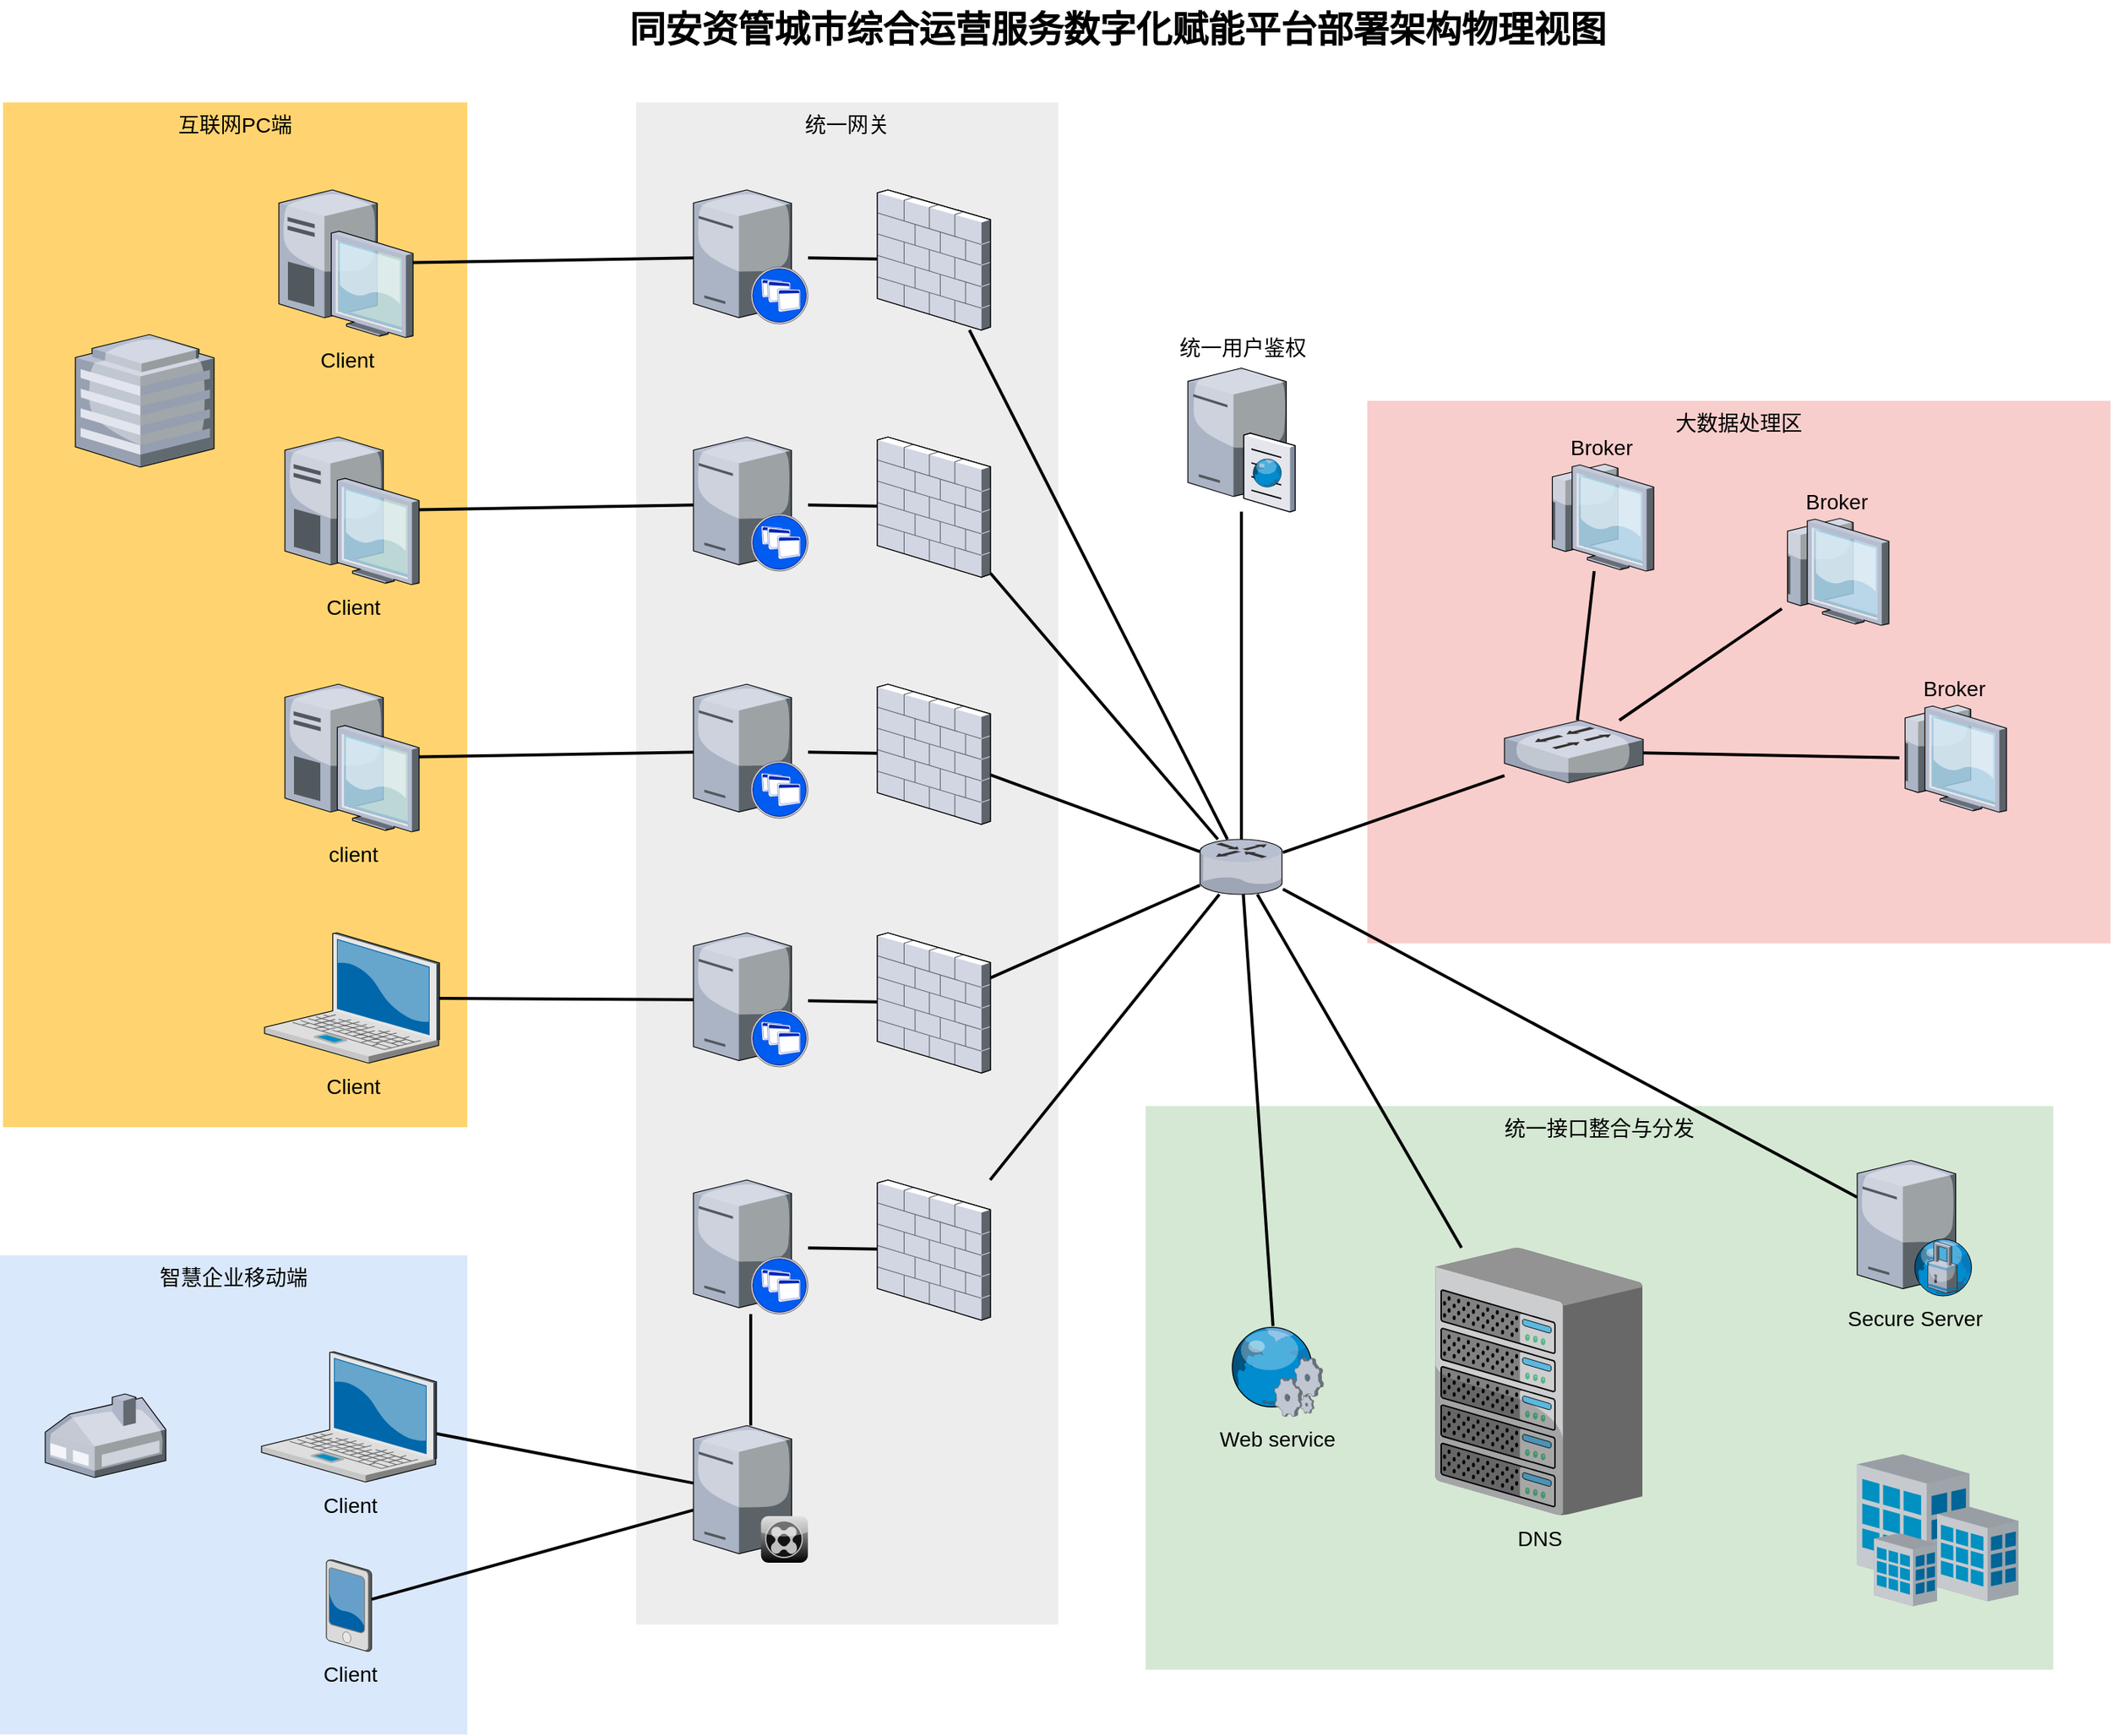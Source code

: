 <mxfile version="14.5.8" type="github">
  <diagram name="Page-1" id="e3a06f82-3646-2815-327d-82caf3d4e204">
    <mxGraphModel dx="813" dy="576" grid="1" gridSize="10" guides="1" tooltips="1" connect="1" arrows="1" fold="1" page="1" pageScale="1.5" pageWidth="1169" pageHeight="826" background="none" math="0" shadow="0">
      <root>
        <mxCell id="0" style=";html=1;" />
        <mxCell id="1" style=";html=1;" parent="0" />
        <mxCell id="6a7d8f32e03d9370-61" value="大数据处理区" style="whiteSpace=wrap;html=1;fillColor=#f8cecc;fontSize=14;strokeColor=none;verticalAlign=top;" parent="1" vertex="1">
          <mxGeometry x="1084" y="296" width="493" height="360" as="geometry" />
        </mxCell>
        <mxCell id="6a7d8f32e03d9370-60" value="统一接口整合与分发" style="whiteSpace=wrap;html=1;fillColor=#d5e8d4;fontSize=14;strokeColor=none;verticalAlign=top;" parent="1" vertex="1">
          <mxGeometry x="937" y="764" width="602" height="374" as="geometry" />
        </mxCell>
        <mxCell id="6a7d8f32e03d9370-59" value="统一网关" style="whiteSpace=wrap;html=1;fillColor=#EDEDED;fontSize=14;strokeColor=none;verticalAlign=top;" parent="1" vertex="1">
          <mxGeometry x="599" y="98" width="280" height="1010" as="geometry" />
        </mxCell>
        <mxCell id="6a7d8f32e03d9370-58" value="智慧企业移动端" style="whiteSpace=wrap;html=1;fillColor=#dae8fc;fontSize=14;strokeColor=none;verticalAlign=top;" parent="1" vertex="1">
          <mxGeometry x="177" y="863" width="310" height="318" as="geometry" />
        </mxCell>
        <mxCell id="6a7d8f32e03d9370-57" value="互联网PC端" style="whiteSpace=wrap;html=1;fillColor=#FFD470;gradientColor=none;fontSize=14;strokeColor=none;verticalAlign=top;" parent="1" vertex="1">
          <mxGeometry x="179" y="98" width="308" height="680" as="geometry" />
        </mxCell>
        <mxCell id="6a7d8f32e03d9370-36" style="edgeStyle=none;rounded=0;html=1;startSize=10;endSize=10;jettySize=auto;orthogonalLoop=1;fontSize=14;endArrow=none;endFill=0;strokeWidth=2;" parent="1" source="6a7d8f32e03d9370-1" target="6a7d8f32e03d9370-14" edge="1">
          <mxGeometry relative="1" as="geometry" />
        </mxCell>
        <mxCell id="6a7d8f32e03d9370-1" value="Client" style="verticalLabelPosition=bottom;aspect=fixed;html=1;verticalAlign=top;strokeColor=none;shape=mxgraph.citrix.laptop_2;fillColor=#66B2FF;gradientColor=#0066CC;fontSize=14;" parent="1" vertex="1">
          <mxGeometry x="350.5" y="927" width="116" height="86.5" as="geometry" />
        </mxCell>
        <mxCell id="6a7d8f32e03d9370-35" style="edgeStyle=none;rounded=0;html=1;startSize=10;endSize=10;jettySize=auto;orthogonalLoop=1;fontSize=14;endArrow=none;endFill=0;strokeWidth=2;" parent="1" source="6a7d8f32e03d9370-2" target="6a7d8f32e03d9370-9" edge="1">
          <mxGeometry relative="1" as="geometry" />
        </mxCell>
        <mxCell id="6a7d8f32e03d9370-2" value="Client" style="verticalLabelPosition=bottom;aspect=fixed;html=1;verticalAlign=top;strokeColor=none;shape=mxgraph.citrix.laptop_2;fillColor=#66B2FF;gradientColor=#0066CC;fontSize=14;" parent="1" vertex="1">
          <mxGeometry x="352.5" y="649" width="116" height="86.5" as="geometry" />
        </mxCell>
        <mxCell id="6a7d8f32e03d9370-34" style="edgeStyle=none;rounded=0;html=1;startSize=10;endSize=10;jettySize=auto;orthogonalLoop=1;fontSize=14;endArrow=none;endFill=0;strokeWidth=2;" parent="1" source="6a7d8f32e03d9370-3" target="6a7d8f32e03d9370-10" edge="1">
          <mxGeometry relative="1" as="geometry" />
        </mxCell>
        <mxCell id="6a7d8f32e03d9370-3" value="client" style="verticalLabelPosition=bottom;aspect=fixed;html=1;verticalAlign=top;strokeColor=none;shape=mxgraph.citrix.desktop;fillColor=#66B2FF;gradientColor=#0066CC;fontSize=14;" parent="1" vertex="1">
          <mxGeometry x="366.0" y="484.0" width="89" height="98" as="geometry" />
        </mxCell>
        <mxCell id="6a7d8f32e03d9370-33" style="edgeStyle=none;rounded=0;html=1;startSize=10;endSize=10;jettySize=auto;orthogonalLoop=1;fontSize=14;endArrow=none;endFill=0;strokeWidth=2;" parent="1" source="6a7d8f32e03d9370-4" target="6a7d8f32e03d9370-11" edge="1">
          <mxGeometry relative="1" as="geometry" />
        </mxCell>
        <mxCell id="6a7d8f32e03d9370-4" value="Client" style="verticalLabelPosition=bottom;aspect=fixed;html=1;verticalAlign=top;strokeColor=none;shape=mxgraph.citrix.desktop;fillColor=#66B2FF;gradientColor=#0066CC;fontSize=14;" parent="1" vertex="1">
          <mxGeometry x="366.0" y="320.0" width="89" height="98" as="geometry" />
        </mxCell>
        <mxCell id="6a7d8f32e03d9370-32" style="edgeStyle=none;rounded=0;html=1;startSize=10;endSize=10;jettySize=auto;orthogonalLoop=1;fontSize=14;endArrow=none;endFill=0;strokeWidth=2;" parent="1" source="6a7d8f32e03d9370-5" target="6a7d8f32e03d9370-12" edge="1">
          <mxGeometry relative="1" as="geometry" />
        </mxCell>
        <mxCell id="6a7d8f32e03d9370-5" value="Client" style="verticalLabelPosition=bottom;aspect=fixed;html=1;verticalAlign=top;strokeColor=none;shape=mxgraph.citrix.desktop;fillColor=#66B2FF;gradientColor=#0066CC;fontSize=14;" parent="1" vertex="1">
          <mxGeometry x="362.0" y="156.0" width="89" height="98" as="geometry" />
        </mxCell>
        <mxCell id="6a7d8f32e03d9370-37" style="edgeStyle=none;rounded=0;html=1;startSize=10;endSize=10;jettySize=auto;orthogonalLoop=1;fontSize=14;endArrow=none;endFill=0;strokeWidth=2;" parent="1" source="6a7d8f32e03d9370-6" target="6a7d8f32e03d9370-14" edge="1">
          <mxGeometry relative="1" as="geometry" />
        </mxCell>
        <mxCell id="6a7d8f32e03d9370-6" value="Client" style="verticalLabelPosition=bottom;aspect=fixed;html=1;verticalAlign=top;strokeColor=none;shape=mxgraph.citrix.pda;fillColor=#66B2FF;gradientColor=#0066CC;fontSize=14;" parent="1" vertex="1">
          <mxGeometry x="393.5" y="1065" width="30" height="61" as="geometry" />
        </mxCell>
        <mxCell id="6a7d8f32e03d9370-39" style="edgeStyle=none;rounded=0;html=1;startSize=10;endSize=10;jettySize=auto;orthogonalLoop=1;fontSize=14;endArrow=none;endFill=0;strokeWidth=2;" parent="1" source="6a7d8f32e03d9370-8" target="6a7d8f32e03d9370-21" edge="1">
          <mxGeometry relative="1" as="geometry">
            <mxPoint x="737" y="846" as="targetPoint" />
          </mxGeometry>
        </mxCell>
        <mxCell id="6a7d8f32e03d9370-8" value="" style="verticalLabelPosition=bottom;aspect=fixed;html=1;verticalAlign=top;strokeColor=none;shape=mxgraph.citrix.xenapp_server;fillColor=#66B2FF;gradientColor=#0066CC;fontSize=14;" parent="1" vertex="1">
          <mxGeometry x="637.0" y="813" width="76" height="89" as="geometry" />
        </mxCell>
        <mxCell id="6a7d8f32e03d9370-40" style="edgeStyle=none;rounded=0;html=1;startSize=10;endSize=10;jettySize=auto;orthogonalLoop=1;fontSize=14;endArrow=none;endFill=0;strokeWidth=2;" parent="1" source="6a7d8f32e03d9370-9" target="6a7d8f32e03d9370-20" edge="1">
          <mxGeometry relative="1" as="geometry" />
        </mxCell>
        <mxCell id="6a7d8f32e03d9370-9" value="" style="verticalLabelPosition=bottom;aspect=fixed;html=1;verticalAlign=top;strokeColor=none;shape=mxgraph.citrix.xenapp_server;fillColor=#66B2FF;gradientColor=#0066CC;fontSize=14;" parent="1" vertex="1">
          <mxGeometry x="637.0" y="649" width="76" height="89" as="geometry" />
        </mxCell>
        <mxCell id="6a7d8f32e03d9370-41" style="edgeStyle=none;rounded=0;html=1;startSize=10;endSize=10;jettySize=auto;orthogonalLoop=1;fontSize=14;endArrow=none;endFill=0;strokeWidth=2;" parent="1" source="6a7d8f32e03d9370-10" target="6a7d8f32e03d9370-19" edge="1">
          <mxGeometry relative="1" as="geometry" />
        </mxCell>
        <mxCell id="6a7d8f32e03d9370-10" value="" style="verticalLabelPosition=bottom;aspect=fixed;html=1;verticalAlign=top;strokeColor=none;shape=mxgraph.citrix.xenapp_server;fillColor=#66B2FF;gradientColor=#0066CC;fontSize=14;" parent="1" vertex="1">
          <mxGeometry x="637.0" y="484" width="76" height="89" as="geometry" />
        </mxCell>
        <mxCell id="6a7d8f32e03d9370-42" style="edgeStyle=none;rounded=0;html=1;startSize=10;endSize=10;jettySize=auto;orthogonalLoop=1;fontSize=14;endArrow=none;endFill=0;strokeWidth=2;" parent="1" source="6a7d8f32e03d9370-11" target="6a7d8f32e03d9370-18" edge="1">
          <mxGeometry relative="1" as="geometry" />
        </mxCell>
        <mxCell id="6a7d8f32e03d9370-11" value="" style="verticalLabelPosition=bottom;aspect=fixed;html=1;verticalAlign=top;strokeColor=none;shape=mxgraph.citrix.xenapp_server;fillColor=#66B2FF;gradientColor=#0066CC;fontSize=14;" parent="1" vertex="1">
          <mxGeometry x="637.0" y="320" width="76" height="89" as="geometry" />
        </mxCell>
        <mxCell id="6a7d8f32e03d9370-43" style="edgeStyle=none;rounded=0;html=1;startSize=10;endSize=10;jettySize=auto;orthogonalLoop=1;fontSize=14;endArrow=none;endFill=0;strokeWidth=2;" parent="1" source="6a7d8f32e03d9370-12" target="6a7d8f32e03d9370-17" edge="1">
          <mxGeometry relative="1" as="geometry" />
        </mxCell>
        <mxCell id="6a7d8f32e03d9370-12" value="" style="verticalLabelPosition=bottom;aspect=fixed;html=1;verticalAlign=top;strokeColor=none;shape=mxgraph.citrix.xenapp_server;fillColor=#66B2FF;gradientColor=#0066CC;fontSize=14;" parent="1" vertex="1">
          <mxGeometry x="637.0" y="156" width="76" height="89" as="geometry" />
        </mxCell>
        <mxCell id="6a7d8f32e03d9370-50" style="edgeStyle=none;rounded=0;html=1;startSize=10;endSize=10;jettySize=auto;orthogonalLoop=1;fontSize=14;endArrow=none;endFill=0;strokeWidth=2;" parent="1" source="6a7d8f32e03d9370-13" target="6a7d8f32e03d9370-16" edge="1">
          <mxGeometry relative="1" as="geometry" />
        </mxCell>
        <mxCell id="6a7d8f32e03d9370-51" style="edgeStyle=none;rounded=0;html=1;startSize=10;endSize=10;jettySize=auto;orthogonalLoop=1;fontSize=14;endArrow=none;endFill=0;strokeWidth=2;" parent="1" source="6a7d8f32e03d9370-13" target="6a7d8f32e03d9370-15" edge="1">
          <mxGeometry relative="1" as="geometry" />
        </mxCell>
        <mxCell id="6a7d8f32e03d9370-52" style="edgeStyle=none;rounded=0;html=1;startSize=10;endSize=10;jettySize=auto;orthogonalLoop=1;fontSize=14;endArrow=none;endFill=0;strokeWidth=2;" parent="1" source="6a7d8f32e03d9370-13" target="6a7d8f32e03d9370-26" edge="1">
          <mxGeometry relative="1" as="geometry" />
        </mxCell>
        <mxCell id="6a7d8f32e03d9370-56" style="edgeStyle=none;rounded=0;html=1;startSize=10;endSize=10;jettySize=auto;orthogonalLoop=1;fontSize=14;endArrow=none;endFill=0;strokeWidth=2;" parent="1" source="6a7d8f32e03d9370-13" target="6a7d8f32e03d9370-25" edge="1">
          <mxGeometry relative="1" as="geometry" />
        </mxCell>
        <mxCell id="6a7d8f32e03d9370-13" value="" style="verticalLabelPosition=bottom;aspect=fixed;html=1;verticalAlign=top;strokeColor=none;shape=mxgraph.citrix.router;fillColor=#66B2FF;gradientColor=#0066CC;fontSize=14;" parent="1" vertex="1">
          <mxGeometry x="973" y="587" width="55" height="36.5" as="geometry" />
        </mxCell>
        <mxCell id="6a7d8f32e03d9370-38" style="edgeStyle=none;rounded=0;html=1;startSize=10;endSize=10;jettySize=auto;orthogonalLoop=1;fontSize=14;endArrow=none;endFill=0;strokeWidth=2;" parent="1" source="6a7d8f32e03d9370-14" target="6a7d8f32e03d9370-8" edge="1">
          <mxGeometry relative="1" as="geometry" />
        </mxCell>
        <mxCell id="6a7d8f32e03d9370-14" value="" style="verticalLabelPosition=bottom;aspect=fixed;html=1;verticalAlign=top;strokeColor=none;shape=mxgraph.citrix.xenclient_synchronizer;fillColor=#CCCCCC;gradientColor=#000000;gradientDirection=south;fontSize=14;" parent="1" vertex="1">
          <mxGeometry x="637.0" y="976" width="76" height="91" as="geometry" />
        </mxCell>
        <mxCell id="6a7d8f32e03d9370-15" value="统一用户鉴权" style="verticalLabelPosition=top;aspect=fixed;html=1;verticalAlign=bottom;strokeColor=none;shape=mxgraph.citrix.cache_server;fillColor=#66B2FF;gradientColor=#0066CC;fontSize=14;labelPosition=center;align=center;" parent="1" vertex="1">
          <mxGeometry x="965" y="272" width="71" height="97.5" as="geometry" />
        </mxCell>
        <mxCell id="6a7d8f32e03d9370-16" value="DNS" style="verticalLabelPosition=bottom;aspect=fixed;html=1;verticalAlign=top;strokeColor=none;shape=mxgraph.citrix.chassis;fillColor=#66B2FF;gradientColor=#0066CC;fontSize=14;" parent="1" vertex="1">
          <mxGeometry x="1129" y="858" width="137.5" height="177.5" as="geometry" />
        </mxCell>
        <mxCell id="6a7d8f32e03d9370-44" style="edgeStyle=none;rounded=0;html=1;startSize=10;endSize=10;jettySize=auto;orthogonalLoop=1;fontSize=14;endArrow=none;endFill=0;strokeWidth=2;" parent="1" source="6a7d8f32e03d9370-17" target="6a7d8f32e03d9370-13" edge="1">
          <mxGeometry relative="1" as="geometry" />
        </mxCell>
        <mxCell id="6a7d8f32e03d9370-17" value="" style="verticalLabelPosition=bottom;aspect=fixed;html=1;verticalAlign=top;strokeColor=none;shape=mxgraph.citrix.firewall;fillColor=#66B2FF;gradientColor=#0066CC;fontSize=14;" parent="1" vertex="1">
          <mxGeometry x="759" y="156" width="75" height="93" as="geometry" />
        </mxCell>
        <mxCell id="6a7d8f32e03d9370-45" style="edgeStyle=none;rounded=0;html=1;startSize=10;endSize=10;jettySize=auto;orthogonalLoop=1;fontSize=14;endArrow=none;endFill=0;strokeWidth=2;" parent="1" source="6a7d8f32e03d9370-18" target="6a7d8f32e03d9370-13" edge="1">
          <mxGeometry relative="1" as="geometry" />
        </mxCell>
        <mxCell id="6a7d8f32e03d9370-18" value="" style="verticalLabelPosition=bottom;aspect=fixed;html=1;verticalAlign=top;strokeColor=none;shape=mxgraph.citrix.firewall;fillColor=#66B2FF;gradientColor=#0066CC;fontSize=14;" parent="1" vertex="1">
          <mxGeometry x="759" y="320" width="75" height="93" as="geometry" />
        </mxCell>
        <mxCell id="6a7d8f32e03d9370-46" style="edgeStyle=none;rounded=0;html=1;startSize=10;endSize=10;jettySize=auto;orthogonalLoop=1;fontSize=14;endArrow=none;endFill=0;strokeWidth=2;" parent="1" source="6a7d8f32e03d9370-19" target="6a7d8f32e03d9370-13" edge="1">
          <mxGeometry relative="1" as="geometry" />
        </mxCell>
        <mxCell id="6a7d8f32e03d9370-19" value="" style="verticalLabelPosition=bottom;aspect=fixed;html=1;verticalAlign=top;strokeColor=none;shape=mxgraph.citrix.firewall;fillColor=#66B2FF;gradientColor=#0066CC;fontSize=14;" parent="1" vertex="1">
          <mxGeometry x="759" y="484" width="75" height="93" as="geometry" />
        </mxCell>
        <mxCell id="6a7d8f32e03d9370-47" style="edgeStyle=none;rounded=0;html=1;startSize=10;endSize=10;jettySize=auto;orthogonalLoop=1;fontSize=14;endArrow=none;endFill=0;strokeWidth=2;" parent="1" source="6a7d8f32e03d9370-20" target="6a7d8f32e03d9370-13" edge="1">
          <mxGeometry relative="1" as="geometry" />
        </mxCell>
        <mxCell id="6a7d8f32e03d9370-20" value="" style="verticalLabelPosition=bottom;aspect=fixed;html=1;verticalAlign=top;strokeColor=none;shape=mxgraph.citrix.firewall;fillColor=#66B2FF;gradientColor=#0066CC;fontSize=14;" parent="1" vertex="1">
          <mxGeometry x="759" y="649" width="75" height="93" as="geometry" />
        </mxCell>
        <mxCell id="6a7d8f32e03d9370-48" style="edgeStyle=none;rounded=0;html=1;startSize=10;endSize=10;jettySize=auto;orthogonalLoop=1;fontSize=14;endArrow=none;endFill=0;strokeWidth=2;" parent="1" source="6a7d8f32e03d9370-21" target="6a7d8f32e03d9370-13" edge="1">
          <mxGeometry relative="1" as="geometry" />
        </mxCell>
        <mxCell id="6a7d8f32e03d9370-21" value="" style="verticalLabelPosition=bottom;aspect=fixed;html=1;verticalAlign=top;strokeColor=none;shape=mxgraph.citrix.firewall;fillColor=#66B2FF;gradientColor=#0066CC;fontSize=14;" parent="1" vertex="1">
          <mxGeometry x="759" y="813" width="75" height="93" as="geometry" />
        </mxCell>
        <mxCell id="6a7d8f32e03d9370-23" value="" style="verticalLabelPosition=bottom;aspect=fixed;html=1;verticalAlign=top;strokeColor=none;shape=mxgraph.citrix.home_office;fillColor=#66B2FF;gradientColor=#0066CC;fontSize=14;" parent="1" vertex="1">
          <mxGeometry x="207" y="955" width="80" height="55.5" as="geometry" />
        </mxCell>
        <mxCell id="6a7d8f32e03d9370-24" value="" style="verticalLabelPosition=bottom;aspect=fixed;html=1;verticalAlign=top;strokeColor=none;shape=mxgraph.citrix.hq_enterprise;fillColor=#66B2FF;gradientColor=#0066CC;fontSize=14;" parent="1" vertex="1">
          <mxGeometry x="227" y="252" width="92" height="88" as="geometry" />
        </mxCell>
        <mxCell id="6a7d8f32e03d9370-25" value="Secure Server" style="verticalLabelPosition=bottom;aspect=fixed;html=1;verticalAlign=top;strokeColor=none;shape=mxgraph.citrix.proxy_server;fillColor=#66B2FF;gradientColor=#0066CC;fontSize=14;" parent="1" vertex="1">
          <mxGeometry x="1409" y="800" width="76.5" height="90" as="geometry" />
        </mxCell>
        <mxCell id="6a7d8f32e03d9370-53" style="edgeStyle=none;rounded=0;html=1;startSize=10;endSize=10;jettySize=auto;orthogonalLoop=1;fontSize=14;endArrow=none;endFill=0;strokeWidth=2;" parent="1" source="6a7d8f32e03d9370-26" target="6a7d8f32e03d9370-29" edge="1">
          <mxGeometry relative="1" as="geometry" />
        </mxCell>
        <mxCell id="6a7d8f32e03d9370-54" style="edgeStyle=none;rounded=0;html=1;startSize=10;endSize=10;jettySize=auto;orthogonalLoop=1;fontSize=14;endArrow=none;endFill=0;strokeWidth=2;" parent="1" source="6a7d8f32e03d9370-26" target="6a7d8f32e03d9370-28" edge="1">
          <mxGeometry relative="1" as="geometry" />
        </mxCell>
        <mxCell id="6a7d8f32e03d9370-55" style="edgeStyle=none;rounded=0;html=1;startSize=10;endSize=10;jettySize=auto;orthogonalLoop=1;fontSize=14;endArrow=none;endFill=0;strokeWidth=2;" parent="1" source="6a7d8f32e03d9370-26" target="6a7d8f32e03d9370-27" edge="1">
          <mxGeometry relative="1" as="geometry" />
        </mxCell>
        <mxCell id="6a7d8f32e03d9370-26" value="" style="verticalLabelPosition=bottom;aspect=fixed;html=1;verticalAlign=top;strokeColor=none;shape=mxgraph.citrix.switch;fillColor=#66B2FF;gradientColor=#0066CC;fontSize=14;" parent="1" vertex="1">
          <mxGeometry x="1175" y="508" width="92" height="41.5" as="geometry" />
        </mxCell>
        <mxCell id="6a7d8f32e03d9370-27" value="Broker" style="verticalLabelPosition=top;aspect=fixed;html=1;verticalAlign=bottom;strokeColor=none;shape=mxgraph.citrix.thin_client;fillColor=#66B2FF;gradientColor=#0066CC;fontSize=14;labelPosition=center;align=center;" parent="1" vertex="1">
          <mxGeometry x="1437" y="498" width="71" height="71" as="geometry" />
        </mxCell>
        <mxCell id="6a7d8f32e03d9370-28" value="Broker" style="verticalLabelPosition=top;aspect=fixed;html=1;verticalAlign=bottom;strokeColor=none;shape=mxgraph.citrix.thin_client;fillColor=#66B2FF;gradientColor=#0066CC;fontSize=14;labelPosition=center;align=center;" parent="1" vertex="1">
          <mxGeometry x="1359" y="374" width="71" height="71" as="geometry" />
        </mxCell>
        <mxCell id="6a7d8f32e03d9370-29" value="Broker" style="verticalLabelPosition=top;aspect=fixed;html=1;verticalAlign=bottom;strokeColor=none;shape=mxgraph.citrix.thin_client;fillColor=#66B2FF;gradientColor=#0066CC;fontSize=14;labelPosition=center;align=center;" parent="1" vertex="1">
          <mxGeometry x="1203" y="338" width="71" height="71" as="geometry" />
        </mxCell>
        <mxCell id="6a7d8f32e03d9370-49" style="edgeStyle=none;rounded=0;html=1;startSize=10;endSize=10;jettySize=auto;orthogonalLoop=1;fontSize=14;endArrow=none;endFill=0;strokeWidth=2;" parent="1" source="6a7d8f32e03d9370-30" target="6a7d8f32e03d9370-13" edge="1">
          <mxGeometry relative="1" as="geometry" />
        </mxCell>
        <mxCell id="6a7d8f32e03d9370-30" value="Web service" style="verticalLabelPosition=bottom;aspect=fixed;html=1;verticalAlign=top;strokeColor=none;shape=mxgraph.citrix.web_service;fillColor=#66B2FF;gradientColor=#0066CC;fontSize=14;" parent="1" vertex="1">
          <mxGeometry x="992" y="910" width="63" height="60" as="geometry" />
        </mxCell>
        <mxCell id="6a7d8f32e03d9370-31" value="" style="verticalLabelPosition=bottom;aspect=fixed;html=1;verticalAlign=top;strokeColor=none;shape=mxgraph.citrix.site;fillColor=#66B2FF;gradientColor=#0066CC;fontSize=14;" parent="1" vertex="1">
          <mxGeometry x="1409" y="995" width="107" height="101" as="geometry" />
        </mxCell>
        <mxCell id="6a7d8f32e03d9370-62" value="同安资管城市综合运营服务数字化赋能平台部署架构物理视图" style="text;strokeColor=none;fillColor=none;html=1;fontSize=24;fontStyle=1;verticalAlign=middle;align=center;" parent="1" vertex="1">
          <mxGeometry x="487" y="30" width="861" height="40" as="geometry" />
        </mxCell>
      </root>
    </mxGraphModel>
  </diagram>
</mxfile>
